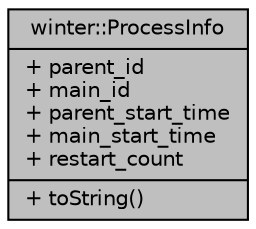 digraph "winter::ProcessInfo"
{
 // LATEX_PDF_SIZE
  edge [fontname="Helvetica",fontsize="10",labelfontname="Helvetica",labelfontsize="10"];
  node [fontname="Helvetica",fontsize="10",shape=record];
  Node1 [label="{winter::ProcessInfo\n|+ parent_id\l+ main_id\l+ parent_start_time\l+ main_start_time\l+ restart_count\l|+ toString()\l}",height=0.2,width=0.4,color="black", fillcolor="grey75", style="filled", fontcolor="black",tooltip=" "];
}

